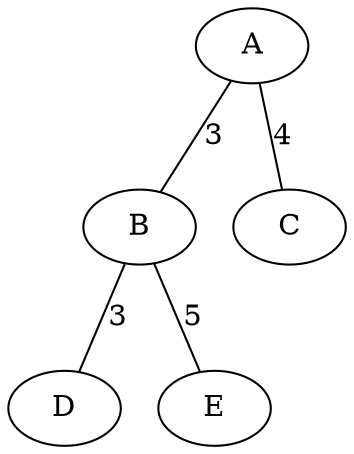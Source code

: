 graph Exgewicht {
    A -- B [label="3"]
    A -- C [label="4"]
    B -- D [label="3"]
    B -- E [label="5"]
}
